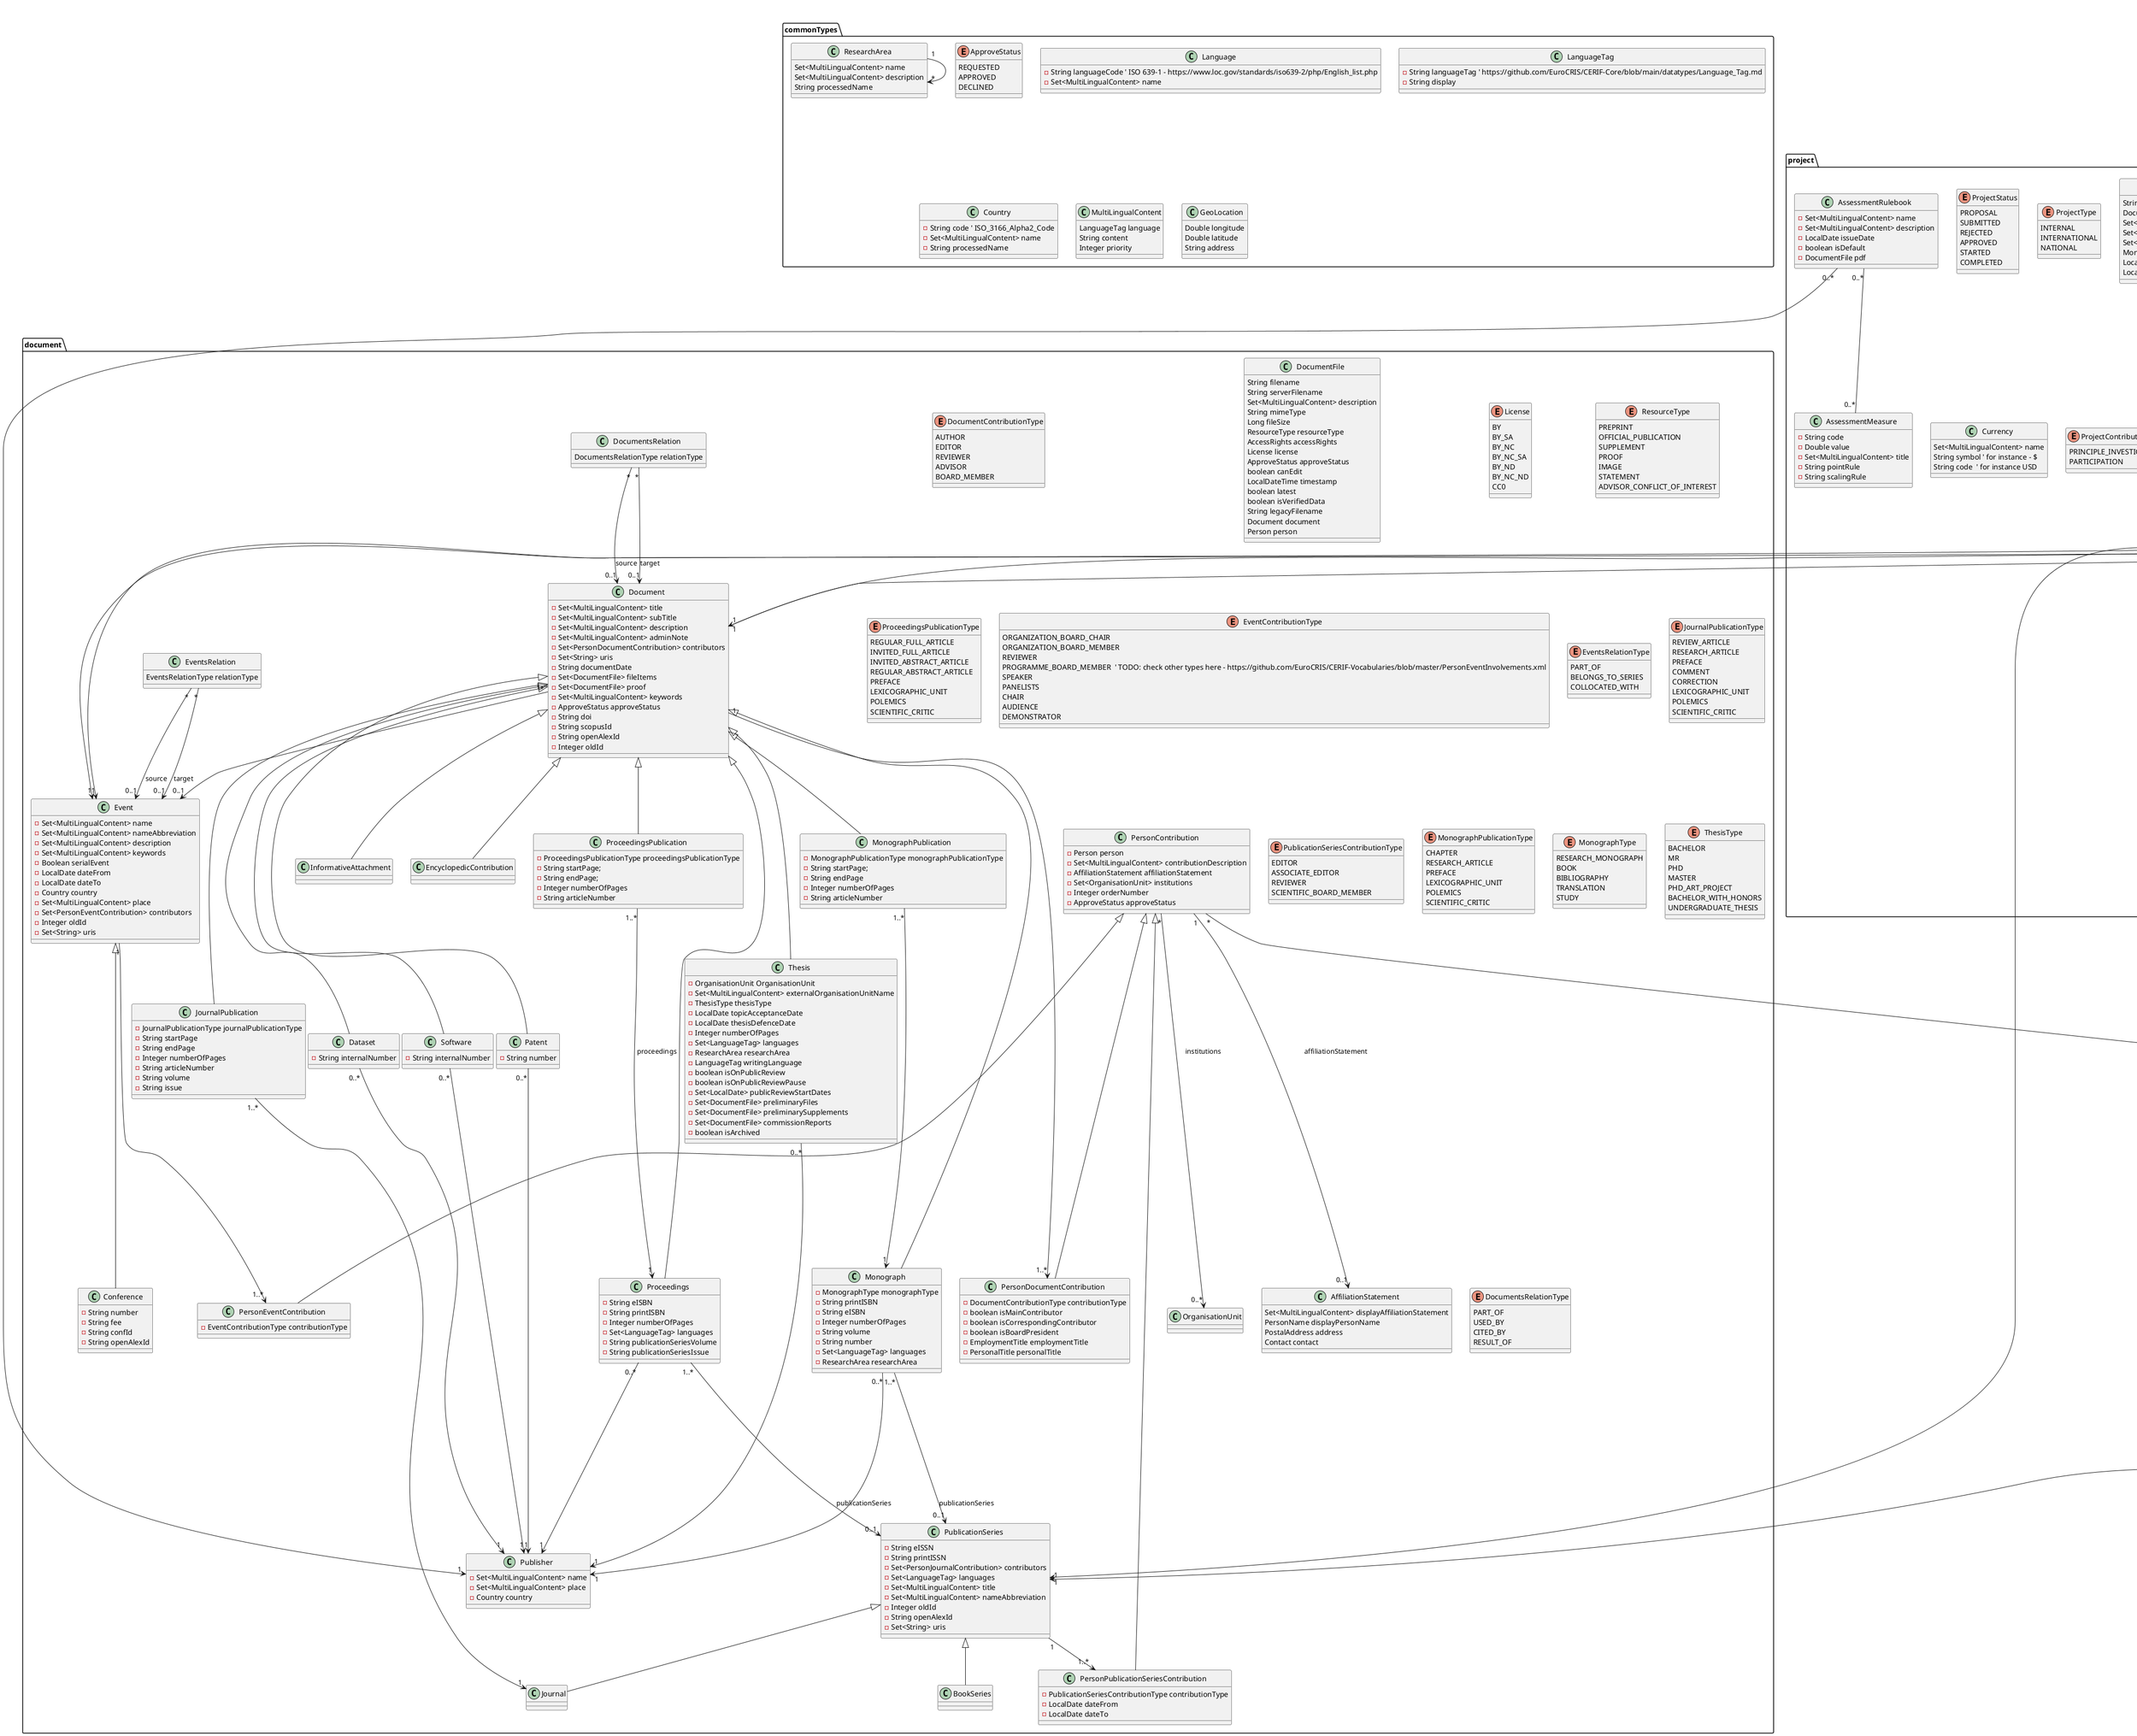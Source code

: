@startuml teslaris

package commonTypes {

  enum ApproveStatus {
    REQUESTED
    APPROVED
    DECLINED
  }

  class Language {
    -String languageCode ' ISO 639-1 - https://www.loc.gov/standards/iso639-2/php/English_list.php
    -Set<MultiLingualContent> name
  }

  !startsub Language_Tag
    class LanguageTag {
      -String languageTag ' https://github.com/EuroCRIS/CERIF-Core/blob/main/datatypes/Language_Tag.md
      -String display
    }
  !endsub

  class Country {
    -String code ' ISO_3166_Alpha2_Code
    -Set<MultiLingualContent> name
    -String processedName
  }

  !startsub Multilingual_Content
    class MultiLingualContent {
      LanguageTag language
      String content
      Integer priority
    }
  !endsub

  class GeoLocation {
    Double longitude
    Double latitude
    String address
  }

  class ResearchArea {
    Set<MultiLingualContent> name
    Set<MultiLingualContent> description
    String processedName
  }
  ResearchArea "1" --> "*" ResearchArea
}


package user {
  enum UserRole {
    ADMIN
    RESEARCHER
    INSTITUTIONAL_EDITOR
    COMMISSION
    VICE_DEAN_FOR_SCIENCE
    INSTITUTIONAL_LIBRARIAN
    HEAD_OF_LIBRARY
    PROMOTION_REGISTRY_ADMINISTRATOR
  }

  class Privilege {
    -String name
  }

  class Authority {
    -String name
    -Set<Privilege> privileges
  }


  class User {
    -String email
    -String password
    -String note
    -Stirng firstname
    -Stirng lastname
    -boolean locked
    -boolean canTakeRole
    -Language preferedUILanguage
    -Language preferredReferenceCataloguingLanguage
    -Authority authority
    -Person person
    -OrganisationUnit OrganisationUnit
    -Commission commission
  }

  class UserAccountActivation {
    -String activationToken
  }
  UserActivation -> User

  class RefreshToken {
    -String refreshTokenValue
  }
  RefreshToken -> User
}


package person {

!startsub Person
  class Person {
    -PersonName name
    -Set<PersonName> otherNames
    +String name()
    -Set<Involvement> involvements
    -Set<ExpertiseOrSkill> expertisesAndSkills
    -Set<Prize> prizes
    -Set<MultiLingualContent> biography
    -Set<MultiLingualContent> keyword
    -String apvnt
    -String eCrisId
    -String eNaukaId
    -String orcid
    -String scopusAuthorId
    -String openAlexId
    -Integer oldId
    -Set<ResearchArea> researchAreas
    -ApproveStatus approveStatus
  }
!endsub

  class PersonName {
    -String firstname
    -String otherName
    -String lastname
    -LocalDate dateFrom
    -LocalDate dateTo
  }

  class PersonalInfo {
    -LocalDate localBirth
    -String placeOfBrith
    -Sex sex
    -PostalAddress postalAddress
    -Contact contact
  }

  class Contact {
      -String contactEmail
      -String phoneNumber
  }

  class PostalAddress {
     -Country country
     -Set<MultiLingualContent> streetAndNumber
     -Set<MultiLingualContent> city
  }

  class Involvement {
    -LocalDate dateFrom
    -LocalDate dateTo
    -ApproveStatus approveStatus
    -Set<DocumentFile> proofs
    -InvolvementType involvementType
    -Set<MultiLingualContent> affiliationStatement
    ' an entity OrganisationUnit can be linked with Involvement, or it should be only specified in affiliationStatement
    ' it means if I studied in Germany, that institution record wouldn't be created in the database, it will be only specified in affiliationStatement
  }

  enum InvolvementType {
      STUDIED_AT
      COMPLETED_COURSE_AT
      POSTDOC_AT
      MEMBER_OF
      EMPLOYED_AT
      HIRED_BY ' or selfemployed
  }

  Involvement "*" --> "1" Person : personInvolved
  Involvement "*" --> "0..1" OrganisationUnit : organisationUnit


  class Education extends Involvement {
    -Set<MultiLingualContent> thesisTitle
    -Set<MultiLingualContent> title
    -Set<MultiLingualContent> shortTitle
  }

  class Employment extends Involvement {
    -EmploymentPosition employmentPosition
    -Set<MultiLingualContent> role
  }

  enum EmploymentPosition {
    SCIENTIFIC_ADVISOR
    ASSISTANT_TRAINEE
    EXPERT_ASSOCIATE
    ASSISTANT
    SENIOR_EXPERT_ASSOCIATE
    INSTRUCTOR
    EXPERT_ADVISOR
    COLLABORATOR
    SENIOR_INSTRUCTOR
    TEACHER
    TEACHER_OF_FOREIGN_LANGUAGES_AND_SKILLS
    RESEARCHER
    PROFESSOR_ENGINEER_HABILITATED
    ASSISTANT_WITH_MASTER
    ASSISTANT_WITH_MAGISTRATE
    ASSISTANT_WITH_DOCTORATE
    LECTURER
    SENIOR_LECTURER
    PROFESSOR_OF_VOCATIONAL_STUDIES
    ASSISTANT_PROFESSOR
    ASSOCIATE_PROFESSOR
    TEACHING_ASSISTANT
    FULL_PROFESSOR
    PROFESSOR_EMERITUS
    RETIRED_PROFESSOR
    RESEARCH_TRAINEE
    RESEARCH_ASSOCIATE
    SCIENTIFIC_COLLABORATOR
    SENIOR_SCIENTIFIC_COLLABORATOR
    TEACHING_ASSOCIATE
  }

  class Membership extends Involvement {
      -Set<MultiLingualContent> contributionDescription
      -Set<MultiLingualContent> role
  }

  class ExpertiseOrSkill {
    Set<MultiLingualContent> name
    Set<MultiLingualContent> description
    Set<DocumentFile> proofs
  }

  ExpertiseOrSkill "*" --> "1" Person : person

  class LanguageKnowledge extends ExpertiseOrSkill {
      Language language
    '  int speakingLevel
    '  int readingLevel
    '  int writingLevel
  }
  ' the another example of expertise might be usage of some complex piece of equipment

  class Prize {
    Set<MultiLingualContent> title
    Set<MultiLingualContent> description
    Set<DocumentFile> proofs
    LocalDate date
  }

  Prize "*" --> "1" Person : person

  enum Sex {
    MALE
    FEMALE
  }

}

package institution {
  !startsub Organisation_Unit
    class OrganisationUnit {
      -Set<MultiLingualContent> name
      -String nameAbbreviation
      -Set<MultiLingualContent> keyword
      -Set<ResearchArea> researchAreas
      -GeoLocation location
      -ApproveStatus approveStatus
      -Integer oldId
      -String scopusAfid
      -String openAlexId
      -String ror
      -Contact contact
      -Set<String> uris
    }
  !endsub

  OrganisationUnitsRelation "*" --> "0..1" OrganisationUnit : sourceOrganisationUnit
  OrganisationUnitsRelation "*" --> "0..1" OrganisationUnit : targetOrganisationUnit

  class OrganisationUnitsRelation {
    Set<MultiLingualContent> sourceAffiliationStatement
    Set<MultiLingualContent> targetAffiliationStatement
    OrganisationUnitRelationType relationType
    LocalDate dateFrom
    LocalDate dateTo
    ApproveStatus approveStatus
    Set<DocumentFile> proofs
  }


  enum OrganisationUnitsRelationType {
    BELONGS_TO
    MEMBER_OF
  }

}

package document {

  !startsub Person_Contribution
    enum DocumentContributionType {
      AUTHOR
      EDITOR
      REVIEWER
      ADVISOR
      BOARD_MEMBER
    }
  !endsub

  class Publisher {
    -Set<MultiLingualContent> name
    -Set<MultiLingualContent> place
    -Country country
  }

  !startsub Person_Contribution
    class PersonContribution {
      -Person person
      -Set<MultiLingualContent> contributionDescription
      -AffiliationStatement affiliationStatement
      -Set<OrganisationUnit> institutions
      -Integer orderNumber
      -ApproveStatus approveStatus
      ' TODO: maybe we need here a new enumeration, whether contribution is claimed or not by author
    }

    PersonContribution "*" --> "0..*" OrganisationUnit : institutions
    PersonContribution "*" --> "1" Person : person
    PersonContribution "1" --> "0..1" AffiliationStatement : affiliationStatement
  !endsub

  !startsub Person_Contribution
    class AffiliationStatement {
      Set<MultiLingualContent> displayAffiliationStatement
      PersonName displayPersonName
      PostalAddress address
      Contact contact
    }
  !endsub

  !startsub Person_Document_Contribution
    class PersonDocumentContribution extends PersonContribution {
      -DocumentContributionType contributionType
      -boolean isMainContributor
      -boolean isCorrespondingContributor
      -boolean isBoardPresident
      -EmploymentTitle employmentTitle
      -PersonalTitle personalTitle
    }
  !endsub

  !startsub Person_Contribution
    class DocumentFile {
      String filename
      String serverFilename
      Set<MultiLingualContent> description
      String mimeType
      Long fileSize
      ResourceType resourceType
      AccessRights accessRights
      License license
      ApproveStatus approveStatus
      boolean canEdit
      LocalDateTime timestamp
      boolean latest
      boolean isVerifiedData
      String legacyFilename
      Document document
      Person person
    }
  !endsub

  enum License {
    BY
    BY_SA
    BY_NC
    BY_NC_SA
    BY_ND
    BY_NC_ND
    CC0
  }

  enum ResourceType {
    PREPRINT
    OFFICIAL_PUBLICATION
    SUPPLEMENT
    PROOF
    IMAGE
    STATEMENT
    ADVISOR_CONFLICT_OF_INTEREST
  }

  !startsub Document
    class Document {
      -Set<MultiLingualContent> title
      -Set<MultiLingualContent> subTitle
      -Set<MultiLingualContent> description
      -Set<MultiLingualContent> adminNote
      -Set<PersonDocumentContribution> contributors
      -Set<String> uris
      -String documentDate
      -Set<DocumentFile> fileItems
      -Set<DocumentFile> proof
      -Set<MultiLingualContent> keywords
      -ApproveStatus approveStatus
      -String doi
      -String scopusId
      -String openAlexId
      -Integer oldId
    }
  !endsub

  class ProceedingsPublication extends Document {
    -ProceedingsPublicationType proceedingsPublicationType
    -String startPage;
    -String endPage;
    -Integer numberOfPages
    -String articleNumber
  }

  enum ProceedingsPublicationType {
      REGULAR_FULL_ARTICLE
      INVITED_FULL_ARTICLE
      INVITED_ABSTRACT_ARTICLE
      REGULAR_ABSTRACT_ARTICLE
      PREFACE
      LEXICOGRAPHIC_UNIT
      POLEMICS
      SCIENTIFIC_CRITIC
    }

  class Proceedings extends Document {
    -String eISBN
    -String printISBN
    -Integer numberOfPages
    -Set<LanguageTag> languages
    -String publicationSeriesVolume
    -String publicationSeriesIssue
  }

  class Conference extends Event{
    -String number
    -String fee
    -String confId
    -String openAlexId
  }

  !startsub Event
    class Event {
      -Set<MultiLingualContent> name
      -Set<MultiLingualContent> nameAbbreviation
      -Set<MultiLingualContent> description
      -Set<MultiLingualContent> keywords
      -Boolean serialEvent
      -LocalDate dateFrom
      -LocalDate dateTo
      -Country country
      -Set<MultiLingualContent> place
      -Set<PersonEventContribution> contributors
      -Integer oldId
      -Set<String> uris
    }
  !endsub

  enum EventContributionType {
     ORGANIZATION_BOARD_CHAIR
     ORGANIZATION_BOARD_MEMBER
     REVIEWER
     PROGRAMME_BOARD_MEMBER  ' TODO: check other types here - https://github.com/EuroCRIS/CERIF-Vocabularies/blob/master/PersonEventInvolvements.xml
     SPEAKER
     PANELISTS
     CHAIR
     AUDIENCE
     DEMONSTRATOR
  }

  class PersonEventContribution extends PersonContribution {
     -EventContributionType contributionType
  }

  EventsRelation "*" --> "0..1" Event : source
  EventsRelation "*" --> "0..1" Event : target

  class EventsRelation {
    EventsRelationType relationType
  }


  enum EventsRelationType {
    PART_OF
' the relation type above is used to link one event which is part of the another event (for instance, workshop at a conference)
    BELONGS_TO_SERIES
' the relation type above is used to link an event occurence (conference, for instance ICIST 2023) with event series (event with data property serialEvent=true, for instance ICIST)
    COLLOCATED_WITH
' the relation type above is used to link two events organized together
  }

  ProceedingsPublication "1..*" --> "1" Proceedings : proceedings
' Proceedings "1..*" --> "1" Conference the relation below should replace this one. However, the conference should have one or more linked proceedings,
' but also any event (for instance plenary presentation is an event which is part of conference) could have linked documents (presentation, dataset, etc.)

  !startsub Document
    Document "*" --> "0..1" Event
    Document "1" --> "1..*" PersonDocumentContribution
  !endsub

  Proceedings "1..*" --> "0..1" PublicationSeries : publicationSeries

  !startsub Journal_Publication
    class JournalPublication extends Document {
      -JournalPublicationType journalPublicationType
      -String startPage
      -String endPage
      -Integer numberOfPages
      -String articleNumber
      -String volume
      -String issue
    }
  !endsub

  enum JournalPublicationType {
      REVIEW_ARTICLE
      RESEARCH_ARTICLE
      PREFACE
      COMMENT
      CORRECTION
      LEXICOGRAPHIC_UNIT
      POLEMICS
      SCIENTIFIC_CRITIC
    }

  class PublicationSeries {
    -String eISSN
    -String printISSN
    -Set<PersonJournalContribution> contributors
    -Set<LanguageTag> languages
    -Set<MultiLingualContent> title
    -Set<MultiLingualContent> nameAbbreviation
    -Integer oldId
    -String openAlexId
    -Set<String> uris
  }

  class Journal extends PublicationSeries {
  }

  class BookSeries extends PublicationSeries {
    ' for instance https://www.springer.com/gp/computer-science/lncs
  }

  class PersonPublicationSeriesContribution extends PersonContribution {
    -PublicationSeriesContributionType contributionType
    -LocalDate dateFrom
    -LocalDate dateTo
  }

  enum PublicationSeriesContributionType {
    EDITOR
    ASSOCIATE_EDITOR
    REVIEWER
    SCIENTIFIC_BOARD_MEMBER
  }

  JournalPublication "1..*" --> "1" Journal

  class MonographPublication extends Document {
    -MonographPublicationType monographPublicationType
    -String startPage;
	-String endPage
    -Integer numberOfPages
    -String articleNumber
  }

  enum MonographPublicationType {
      CHAPTER
      RESEARCH_ARTICLE
      PREFACE
      LEXICOGRAPHIC_UNIT
      POLEMICS
      SCIENTIFIC_CRITIC
    }

  class Monograph extends Document {
    -MonographType monographType
    -String printISBN
    -String eISBN
    -Integer numberOfPages
    -String volume
    ' volume and number are defined only in the case publicationSeries is defined.
    ' We can even model that with link entity PublicationToPublicationSeriesRelation (with volume and number)
    -String number
    -Set<LanguageTag> languages
    -ResearchArea researchArea
  }

  enum MonographType {
        RESEARCH_MONOGRAPH
        BOOK
        BIBLIOGRAPHY
        TRANSLATION
        STUDY
      }

  Monograph "1..*" --> "0..1" PublicationSeries : publicationSeries

  MonographPublication "1..*" --> "1" Monograph

  class Patent extends Document {
    -String number
  }

  class InformativeAttachment extends Document {
  }

  class EncyclopedicContribution extends Document {
  }

  class Thesis extends Document {
    -OrganisationUnit OrganisationUnit
    -Set<MultiLingualContent> externalOrganisationUnitName
    -ThesisType thesisType
    -LocalDate topicAcceptanceDate
    -LocalDate thesisDefenceDate
    -Integer numberOfPages
    -Set<LanguageTag> languages
    -ResearchArea researchArea
    -LanguageTag writingLanguage
    -boolean isOnPublicReview
    -boolean isOnPublicReviewPause
    -Set<LocalDate> publicReviewStartDates
    -Set<DocumentFile> preliminaryFiles
    -Set<DocumentFile> preliminarySupplements
    -Set<DocumentFile> commissionReports
    -boolean isArchived
  }

  class Dataset extends Document {
    -String internalNumber
  }

  class Software extends Document {
    -String internalNumber
  }

  enum ThesisType {
    BACHELOR
    MR
    PHD
    MASTER
    PHD_ART_PROJECT
    BACHELOR_WITH_HONORS
    UNDERGRADUATE_THESIS
  }


  PublicationSeries "1" --> "1..*" PersonPublicationSeriesContribution
  Event "1" --> "1..*" PersonEventContribution
  Thesis "0..*" --> "1" Publisher
  Monograph "0..*" --> "1" Publisher
  Proceedings "0..*" --> "1" Publisher
  Patent "0..*" --> "1" Publisher
  Dataset "0..*" --> "1" Publisher
  Software "0..*" --> "1" Publisher


  DocumentsRelation "*" --> "0..1" Document : source
  DocumentsRelation "*" --> "0..1" Document : target

  class DocumentsRelation {
    DocumentsRelationType relationType
  }


  enum DocumentsRelationType {
    PART_OF
    USED_BY
    CITED_BY
    RESULT_OF
  }

}

package project {

  class Project {
    Set<MultiLingualContent> name
    Set<MultiLingualContent> description
    Set<MultiLingualContent> nameAbbreviation
    Set<MultiLingualContent> keywords
    Set<MultiLingualContent> adminNote
    Set<String> uris
    Set<PersonProjectContribution> contributors
    Set<ProjectDocument> documents
    LocalDate dateFrom
    LocalDate dateTo
    Set<ProjectStatus> statuses
    ProjectType type
    Set<Funding> fundings
  }

  enum ProjectStatus {
    PROPOSAL
    SUBMITTED
    REJECTED
    APPROVED
    STARTED
    COMPLETED
  }

  enum ProjectType {
    INTERNAL
    INTERNATIONAL
    NATIONAL
  }

  class Funding {
    String fundingNumber
    DocumentFile agreement
    Set<MultiLingualContent> fundingCall
    Set<MultiLingualContent> fundingProgram
    Set<MultiLingualContent> fundingAgency
    MonetaryAmount grant
    LocalDate dateFrom
    LocalDate dateTo
  }

  class MonetaryAmount {
    double amount
    Currency currency
  }

  class Currency {
    Set<MultiLingualContent> name
    String symbol ' for instance - $
    String code  ' for instance USD
  }

  class PersonProjectContribution extends PersonContribution {
    ProjectContributionType contributionType
    LocalDate dateFrom
    LocalDate dateTo
  }

  enum ProjectContributionType {
    PRINCIPLE_INVESTIGATOR
    PARTICIPATION
  }

  ProjectsRelation "*" --> "1" Project : source
  ProjectsRelation "*" --> "1" Project : target

  class ProjectsRelation {
    ProjectsRelationType relationType
    LocalDate dateFrom
    LocalDate dateTo
  }


  enum ProjectsRelationType {
    PART_OF
    RESULT_OF
    PREDECESSOR
  }


  class ProjectDocument {
    Document document
    ProjectDocumentType relationType
  }


  enum ProjectDocumentType {
    REPORT
    RESULT
    USED
  }

  class AssessmentRulebook {
    -Set<MultiLingualContent> name
    -Set<MultiLingualContent> description
    -LocalDate issueDate
    -boolean isDefault
    -DocumentFile pdf
  }

  AssessmentRulebook "0..*" --> "1" Publisher

  AssessmentRulebook "0..*" -- "0..*" AssessmentMeasure

  class AssessmentMeasure {
    -String code
    ' M28b
    ' M22
    -Double value
    ' 2.5
    -Set<MultiLingualContent> title
    ' examples of Serbian rule book:
    ' Uređivanje istaknutog međunarodnog naučnog   M28b  2,5  2,5  2,5  2,5  časopisa (gost urednik) ili publikacije sa monografskim delima kategorije M14
    ' Autor rada u istaknutom međunarodnom časopisu
    -String pointRule
    -String scalingRule
  }

  class AssessmentClassification {
    -String code
    ' international journal
    ' leading international journal
    -Set<MultiLingualContent> title
    -String formalDescriptionOfRule
    ' rule is based on indicators and commission properties
    -Set<ApplicableEntityType> applicableTypes
  }

  enum ApplicableEntityType {
    MONOGRAPH
    EVENT
    DOCUMENT
    PERSON
    ORGANISATION_UNIT
    PUBLICATION_SERIES
    ALL
  }

  class Commission {
    MultiLingualContent description
    ' it might be description of the commission goal, for instance comission for promotion to higher position, or Faculty of Sciences commission, or national/Serbian ministry of science commission
    -Set<String> sources
    -LocalDate assessmentDateFrom
    -LocalDate assessmentDateTo
    -Set<Document> documentsForAssessment
    -Set<Person> personsForAssessment
    -Set<OrganisationUnit> organisationUnitsForAssessment
    -String formalDescriptionOfRule
    ' it additionally defining rules for automatic determination of assessment classification, for instance all research areas are taken into account and the best classification is taken into account
    ' we should consider whether researchAreas (inherited from OrganisationUnit), sources, assessmentDateFrom and assessmentDateTo can be specified through formal description
  }

  Commission "0..1 sourceCommission" --> "0..* relations" CommissionRelation

  class CommissionRelation {
    -ResultClaculationMethod resultCalculationMethod
    -Integer priority
  }

  CommissionRelation "0..*" --> "0..* targetCommission" Commission

  class EntityAssessmentClassification {
    -LocalDateTime timestamp
    -Boolean manual
    -Integer classificationYear
  }

  EntityAssessmentClassification "0..*" --> "1" Commission
  EntityAssessmentClassification "0..*" --> "1" AssessmentClassification

  class DocumentAssessmentClassification extends EntityAssessmentClassification {
  }

  DocumentAssessmentClassification "0..*" --> "1" Document

  class EventAssessmentClassification extends EntityAssessmentClassification {
  }

  EventAssessmentClassification "0..*" --> "1" Event

  class PublicationSeriesAssessmentClassification extends EntityAssessmentClassification {
  }

  PublicationSeriesAssessmentClassification "0..*" --> "1" PublicationSeries

  class PersonAssessmentClassification extends EntityAssessmentClassification {
  }

  PersonAssessmentClassification "0..*" --> "1" Person

  class OrganisationUnitAssessmentClassification extends EntityAssessmentClassification {
  }

  OrganisationUnitAssessmentClassification "0..*" --> "1" OrganisationUnit

  class Indicator {
    -String code
    -Set<MultiLingualContent> title
    ' h-index
    ' two years impact factor (numeric value in PublicationSeries_Indicator - 1.138)
    ' two years impact factor position (number value in PublicationSeries_Indicator - 56, meaning a journal is 56th in the list according to two years impact factor )
    ' two years impact factor fraction (number value in PublicationSeries_Indicator - 0.17, meaning a journal belongs to 17% of the best journals in a research field)
    ' AMS journal (boolean value in PublicationSeries_Indicator, true - journal belongs to AMS list, false - not belongs to the list)
    ' etc.
    -Set<MultiLingualContent> description
    -AccessLevel accessLevel
    -Set<ApplicableEntityType> applicableTypes
    -IndicatorContentType contentType
  }

  enum AccessLevel {
    OPEN
    CLOSED
    ADMIN_ONLY
  }

  enum IndicatorContentType {
    TEXT
    BOOL
    NUMBER
    ANYTHING
  }

  enum ApplicableEntityType {
    MONOGRAPH
    EVENT
    DOCUMENT
    PERSON
    ORGANISATION_UNIT
    PUBLICATION_SERIES
    ALL
  }

  class EntityIndicator {
    -Double numericValue
    -Boolean booleanValue
    -String textualValue
    -LocalDateTime timestamp
    -EntityIndicatorSource source
    -LocalDate fromDate
    -LocalDate toDate
    -Set<DocumentFile> proofs
    -Set<String> urls
  }

  EntityIndicator "0..*" --> "1" Indicator
  EntityIndicator "0..*" --> "0" User
  ' in some cases there won't be user, such as when performing automatic import of journal impact factors from external source

  enum EntityIndicatorSource {
    MANUAL
    WEB_OF_SCIENCE
    SCIMAGO
    ERIH_PLUS
    MKS_SLAVISTS
  }

  class DocumentIndicator extends EntityIndicator {
  }

  DocumentIndicator "0..*" --> "1" Document


  class EventIndicator extends EntityIndicator {
  }

  EventIndicator "0..*" --> "1" Event

  class PublicationSeriesIndicator extends EntityIndicator {
    -String categoryIdentifier
    -String edition
  }

  PublicationSeriesIndicator "0..*" --> "1" PublicationSeries

  class PersonIndicator extends EntityIndicator {
  }

  PersonIndicator "0..*" --> "1" Person

  class OrganisationUnitIndicator extends EntityIndicator {
  }

  OrganisationUnitIndicator "0..*" --> "1" OrganisationUnit

}

@enduml
